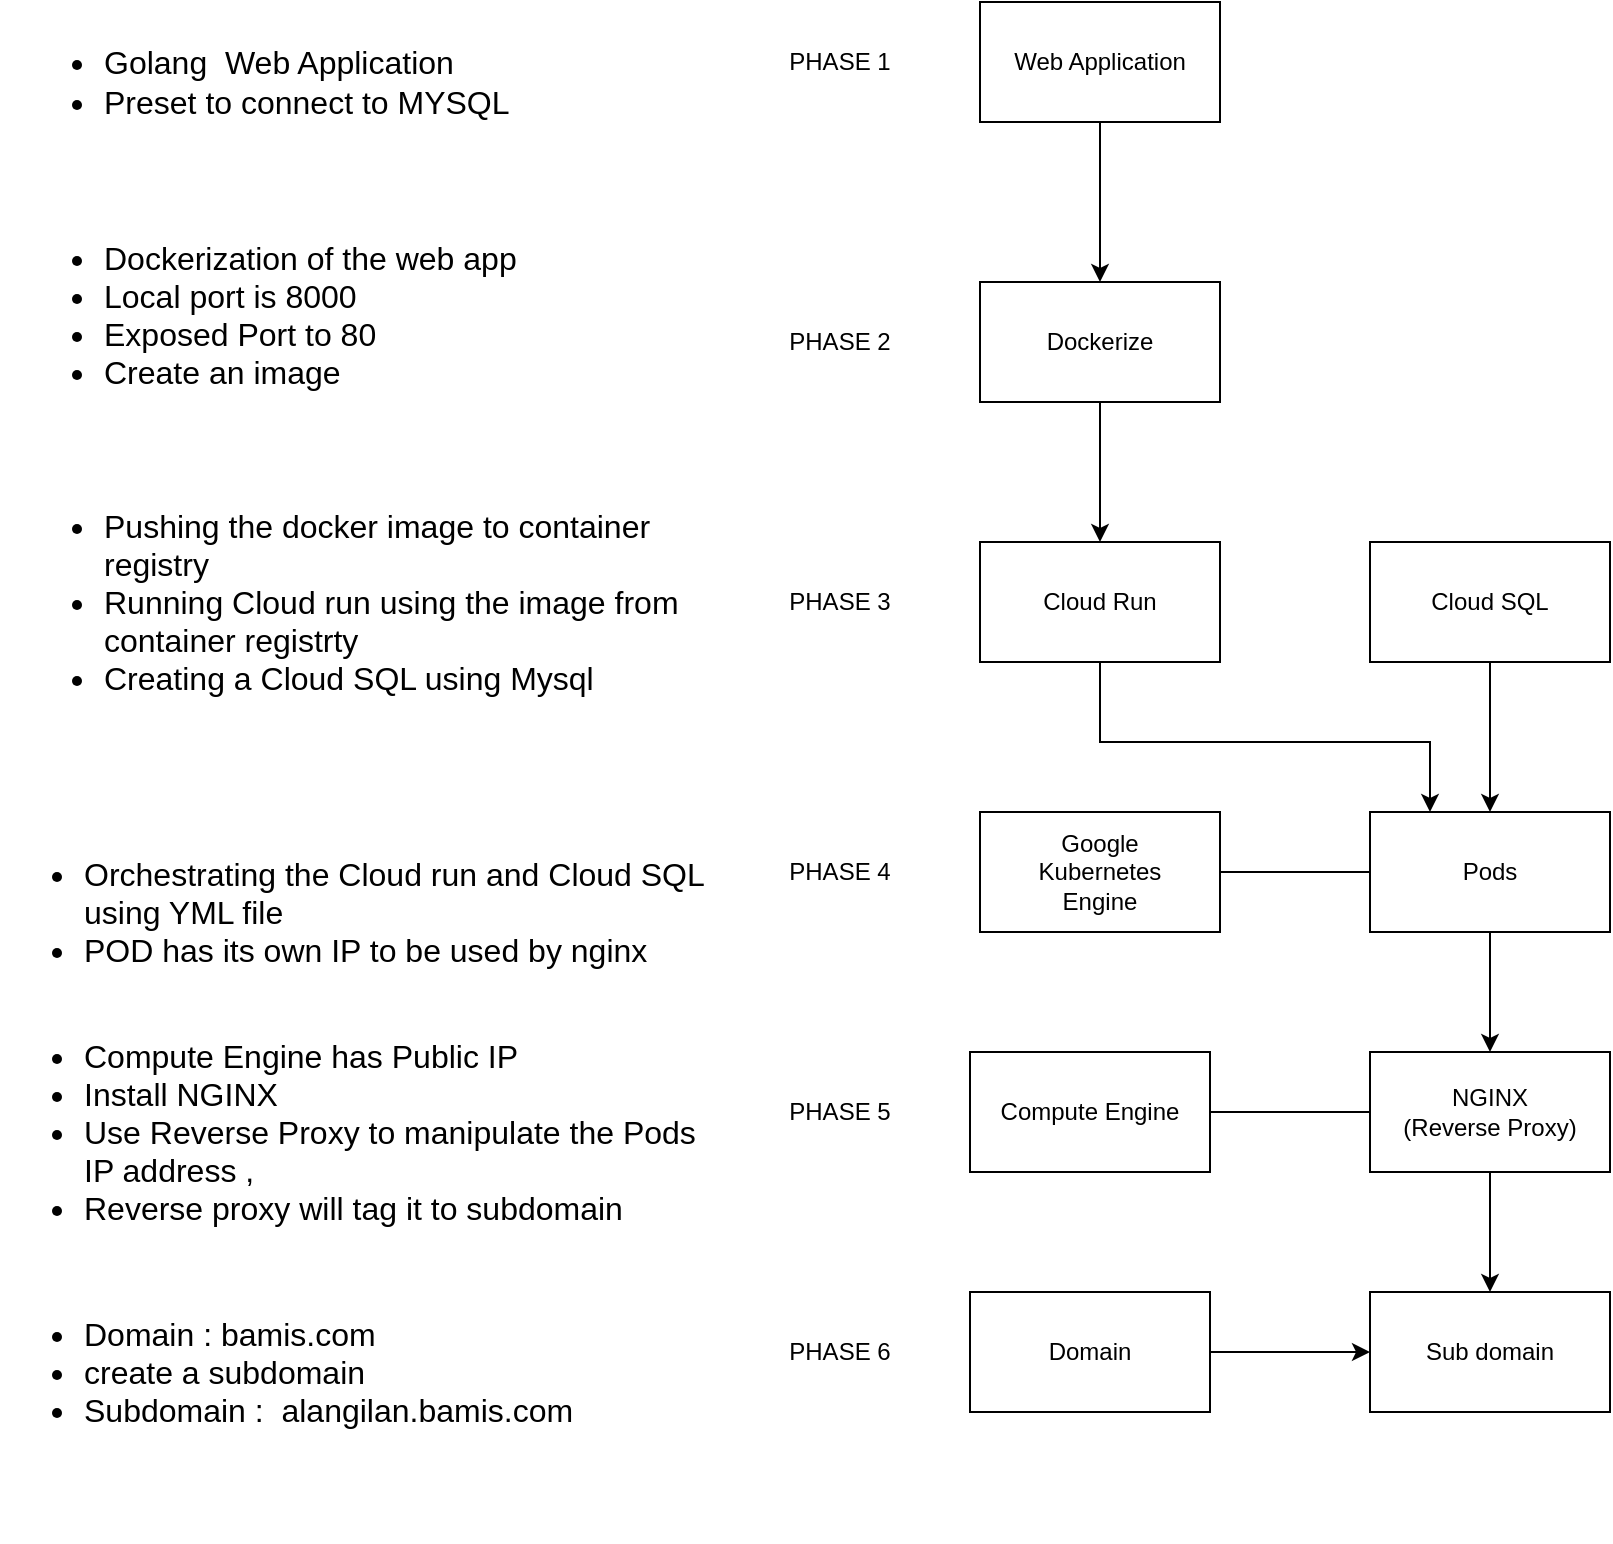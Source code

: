 <mxfile version="16.5.4" type="github"><diagram id="ygvby0qph9FE_mTNErXh" name="Page-1"><mxGraphModel dx="1778" dy="899" grid="1" gridSize="10" guides="1" tooltips="1" connect="1" arrows="1" fold="1" page="1" pageScale="1" pageWidth="850" pageHeight="1100" math="0" shadow="0"><root><mxCell id="0"/><mxCell id="1" parent="0"/><mxCell id="QM3RWtxVvKG1RLpIwM5B-56" style="edgeStyle=orthogonalEdgeStyle;rounded=0;orthogonalLoop=1;jettySize=auto;html=1;entryX=0.5;entryY=0;entryDx=0;entryDy=0;" edge="1" parent="1" source="QM3RWtxVvKG1RLpIwM5B-42" target="QM3RWtxVvKG1RLpIwM5B-47"><mxGeometry relative="1" as="geometry"/></mxCell><mxCell id="QM3RWtxVvKG1RLpIwM5B-42" value="Web Application" style="rounded=0;whiteSpace=wrap;html=1;" vertex="1" parent="1"><mxGeometry x="490" y="60" width="120" height="60" as="geometry"/></mxCell><mxCell id="QM3RWtxVvKG1RLpIwM5B-43" value="&lt;div&gt;PHASE 3&lt;/div&gt;" style="text;html=1;strokeColor=none;fillColor=none;align=center;verticalAlign=middle;whiteSpace=wrap;rounded=0;" vertex="1" parent="1"><mxGeometry x="390" y="345" width="60" height="30" as="geometry"/></mxCell><mxCell id="QM3RWtxVvKG1RLpIwM5B-44" value="&lt;div&gt;PHASE 2&lt;br&gt;&lt;/div&gt;" style="text;html=1;strokeColor=none;fillColor=none;align=center;verticalAlign=middle;whiteSpace=wrap;rounded=0;" vertex="1" parent="1"><mxGeometry x="390" y="215" width="60" height="30" as="geometry"/></mxCell><mxCell id="QM3RWtxVvKG1RLpIwM5B-45" value="&lt;div&gt;PHASE 1&lt;/div&gt;" style="text;html=1;strokeColor=none;fillColor=none;align=center;verticalAlign=middle;whiteSpace=wrap;rounded=0;" vertex="1" parent="1"><mxGeometry x="390" y="75" width="60" height="30" as="geometry"/></mxCell><mxCell id="QM3RWtxVvKG1RLpIwM5B-46" value="&lt;div&gt;PHASE 4&lt;/div&gt;" style="text;html=1;strokeColor=none;fillColor=none;align=center;verticalAlign=middle;whiteSpace=wrap;rounded=0;" vertex="1" parent="1"><mxGeometry x="390" y="480" width="60" height="30" as="geometry"/></mxCell><mxCell id="QM3RWtxVvKG1RLpIwM5B-57" style="edgeStyle=orthogonalEdgeStyle;rounded=0;orthogonalLoop=1;jettySize=auto;html=1;entryX=0.5;entryY=0;entryDx=0;entryDy=0;" edge="1" parent="1" source="QM3RWtxVvKG1RLpIwM5B-47" target="QM3RWtxVvKG1RLpIwM5B-49"><mxGeometry relative="1" as="geometry"/></mxCell><mxCell id="QM3RWtxVvKG1RLpIwM5B-47" value="Dockerize" style="rounded=0;whiteSpace=wrap;html=1;" vertex="1" parent="1"><mxGeometry x="490" y="200" width="120" height="60" as="geometry"/></mxCell><mxCell id="QM3RWtxVvKG1RLpIwM5B-61" style="edgeStyle=orthogonalEdgeStyle;rounded=0;orthogonalLoop=1;jettySize=auto;html=1;entryX=0;entryY=0.5;entryDx=0;entryDy=0;endArrow=none;endFill=0;" edge="1" parent="1" source="QM3RWtxVvKG1RLpIwM5B-48" target="QM3RWtxVvKG1RLpIwM5B-60"><mxGeometry relative="1" as="geometry"/></mxCell><mxCell id="QM3RWtxVvKG1RLpIwM5B-48" value="Google&lt;br&gt;&lt;div&gt;Kubernetes&lt;br&gt;Engine&lt;br&gt;&lt;/div&gt;" style="rounded=0;whiteSpace=wrap;html=1;" vertex="1" parent="1"><mxGeometry x="490" y="465" width="120" height="60" as="geometry"/></mxCell><mxCell id="QM3RWtxVvKG1RLpIwM5B-58" style="edgeStyle=orthogonalEdgeStyle;rounded=0;orthogonalLoop=1;jettySize=auto;html=1;entryX=0.25;entryY=0;entryDx=0;entryDy=0;" edge="1" parent="1" source="QM3RWtxVvKG1RLpIwM5B-49" target="QM3RWtxVvKG1RLpIwM5B-60"><mxGeometry relative="1" as="geometry"><mxPoint x="715" y="460" as="targetPoint"/><Array as="points"><mxPoint x="550" y="430"/><mxPoint x="715" y="430"/></Array></mxGeometry></mxCell><mxCell id="QM3RWtxVvKG1RLpIwM5B-49" value="Cloud Run" style="rounded=0;whiteSpace=wrap;html=1;" vertex="1" parent="1"><mxGeometry x="490" y="330" width="120" height="60" as="geometry"/></mxCell><mxCell id="QM3RWtxVvKG1RLpIwM5B-59" style="edgeStyle=orthogonalEdgeStyle;rounded=0;orthogonalLoop=1;jettySize=auto;html=1;entryX=0.5;entryY=0;entryDx=0;entryDy=0;" edge="1" parent="1" source="QM3RWtxVvKG1RLpIwM5B-50" target="QM3RWtxVvKG1RLpIwM5B-60"><mxGeometry relative="1" as="geometry"><Array as="points"><mxPoint x="745" y="410"/><mxPoint x="745" y="410"/></Array></mxGeometry></mxCell><mxCell id="QM3RWtxVvKG1RLpIwM5B-50" value="Cloud SQL" style="rounded=0;whiteSpace=wrap;html=1;" vertex="1" parent="1"><mxGeometry x="685" y="330" width="120" height="60" as="geometry"/></mxCell><mxCell id="QM3RWtxVvKG1RLpIwM5B-51" value="&lt;div&gt;PHASE 5&lt;br&gt;&lt;/div&gt;" style="text;html=1;strokeColor=none;fillColor=none;align=center;verticalAlign=middle;whiteSpace=wrap;rounded=0;" vertex="1" parent="1"><mxGeometry x="390" y="600" width="60" height="30" as="geometry"/></mxCell><mxCell id="QM3RWtxVvKG1RLpIwM5B-63" style="edgeStyle=orthogonalEdgeStyle;rounded=0;orthogonalLoop=1;jettySize=auto;html=1;" edge="1" parent="1" source="QM3RWtxVvKG1RLpIwM5B-52" target="QM3RWtxVvKG1RLpIwM5B-54"><mxGeometry relative="1" as="geometry"/></mxCell><mxCell id="QM3RWtxVvKG1RLpIwM5B-52" value="&lt;div&gt;Compute Engine&lt;/div&gt;" style="rounded=0;whiteSpace=wrap;html=1;" vertex="1" parent="1"><mxGeometry x="485" y="585" width="120" height="60" as="geometry"/></mxCell><mxCell id="QM3RWtxVvKG1RLpIwM5B-53" value="&lt;div&gt;PHASE 6&lt;br&gt;&lt;/div&gt;" style="text;html=1;strokeColor=none;fillColor=none;align=center;verticalAlign=middle;whiteSpace=wrap;rounded=0;" vertex="1" parent="1"><mxGeometry x="390" y="720" width="60" height="30" as="geometry"/></mxCell><mxCell id="QM3RWtxVvKG1RLpIwM5B-54" value="Sub domain" style="rounded=0;whiteSpace=wrap;html=1;" vertex="1" parent="1"><mxGeometry x="685" y="705" width="120" height="60" as="geometry"/></mxCell><mxCell id="QM3RWtxVvKG1RLpIwM5B-66" style="edgeStyle=orthogonalEdgeStyle;rounded=0;orthogonalLoop=1;jettySize=auto;html=1;entryX=0.5;entryY=0;entryDx=0;entryDy=0;endArrow=classic;endFill=1;" edge="1" parent="1" source="QM3RWtxVvKG1RLpIwM5B-60" target="QM3RWtxVvKG1RLpIwM5B-64"><mxGeometry relative="1" as="geometry"/></mxCell><mxCell id="QM3RWtxVvKG1RLpIwM5B-60" value="Pods" style="rounded=0;whiteSpace=wrap;html=1;" vertex="1" parent="1"><mxGeometry x="685" y="465" width="120" height="60" as="geometry"/></mxCell><mxCell id="QM3RWtxVvKG1RLpIwM5B-64" value="&lt;div&gt;NGINX&lt;/div&gt;&lt;div&gt;(Reverse Proxy)&lt;br&gt;&lt;/div&gt;" style="rounded=0;whiteSpace=wrap;html=1;" vertex="1" parent="1"><mxGeometry x="685" y="585" width="120" height="60" as="geometry"/></mxCell><mxCell id="QM3RWtxVvKG1RLpIwM5B-68" style="edgeStyle=orthogonalEdgeStyle;rounded=0;orthogonalLoop=1;jettySize=auto;html=1;entryX=0;entryY=0.5;entryDx=0;entryDy=0;endArrow=classic;endFill=1;" edge="1" parent="1" source="QM3RWtxVvKG1RLpIwM5B-67" target="QM3RWtxVvKG1RLpIwM5B-54"><mxGeometry relative="1" as="geometry"/></mxCell><mxCell id="QM3RWtxVvKG1RLpIwM5B-67" value="Domain" style="rounded=0;whiteSpace=wrap;html=1;" vertex="1" parent="1"><mxGeometry x="485" y="705" width="120" height="60" as="geometry"/></mxCell><mxCell id="QM3RWtxVvKG1RLpIwM5B-70" value="&lt;ul style=&quot;font-size: 16px&quot;&gt;&lt;li&gt;&lt;font style=&quot;font-size: 16px&quot;&gt;Golang&amp;nbsp; Web Application&lt;/font&gt;&lt;/li&gt;&lt;li&gt;&lt;font style=&quot;font-size: 16px&quot;&gt;Preset to connect to MYSQL&lt;br&gt;&lt;/font&gt;&lt;/li&gt;&lt;/ul&gt;" style="text;strokeColor=none;fillColor=none;html=1;whiteSpace=wrap;verticalAlign=middle;overflow=hidden;" vertex="1" parent="1"><mxGeometry x="10" y="60" width="360" height="80" as="geometry"/></mxCell><mxCell id="QM3RWtxVvKG1RLpIwM5B-71" value="&lt;ul style=&quot;font-size: 16px&quot;&gt;&lt;li&gt;Dockerization of the web app&lt;/li&gt;&lt;li&gt;Local port is 8000&lt;/li&gt;&lt;li&gt;Exposed Port to 80&lt;/li&gt;&lt;li&gt;Create an image&lt;/li&gt;&lt;/ul&gt;" style="text;strokeColor=none;fillColor=none;html=1;whiteSpace=wrap;verticalAlign=middle;overflow=hidden;" vertex="1" parent="1"><mxGeometry x="10" y="160" width="360" height="110" as="geometry"/></mxCell><mxCell id="QM3RWtxVvKG1RLpIwM5B-72" value="&lt;ul style=&quot;font-size: 16px&quot;&gt;&lt;li&gt;Pushing the docker image to container registry&lt;/li&gt;&lt;li&gt;Running Cloud run using the image from container registrty&lt;/li&gt;&lt;li&gt;Creating a Cloud SQL using Mysql&lt;br&gt;&lt;/li&gt;&lt;/ul&gt;" style="text;strokeColor=none;fillColor=none;html=1;whiteSpace=wrap;verticalAlign=middle;overflow=hidden;" vertex="1" parent="1"><mxGeometry x="10" y="275" width="360" height="170" as="geometry"/></mxCell><mxCell id="QM3RWtxVvKG1RLpIwM5B-73" value="&lt;ul style=&quot;font-size: 16px&quot;&gt;&lt;li&gt;Orchestrating the Cloud run and Cloud SQL using YML file&lt;/li&gt;&lt;li&gt;POD has its own IP to be used by nginx&lt;br&gt;&lt;/li&gt;&lt;/ul&gt;" style="text;strokeColor=none;fillColor=none;html=1;whiteSpace=wrap;verticalAlign=middle;overflow=hidden;" vertex="1" parent="1"><mxGeometry y="430" width="360" height="170" as="geometry"/></mxCell><mxCell id="QM3RWtxVvKG1RLpIwM5B-74" value="&lt;ul style=&quot;font-size: 16px&quot;&gt;&lt;li&gt;Compute Engine has Public IP&lt;/li&gt;&lt;li&gt;Install NGINX &lt;br&gt;&lt;/li&gt;&lt;li&gt;Use Reverse Proxy to manipulate the Pods IP address , &lt;br&gt;&lt;/li&gt;&lt;li&gt;Reverse proxy will tag it to subdomain&lt;br&gt;&lt;/li&gt;&lt;/ul&gt;" style="text;strokeColor=none;fillColor=none;html=1;whiteSpace=wrap;verticalAlign=middle;overflow=hidden;" vertex="1" parent="1"><mxGeometry y="540" width="360" height="170" as="geometry"/></mxCell><mxCell id="QM3RWtxVvKG1RLpIwM5B-75" value="&lt;ul style=&quot;font-size: 16px&quot;&gt;&lt;li&gt;Domain : bamis.com&lt;/li&gt;&lt;li&gt;create a subdomain&lt;br&gt;&lt;/li&gt;&lt;li&gt;Subdomain :&amp;nbsp; alangilan.bamis.com&lt;/li&gt;&lt;/ul&gt;" style="text;strokeColor=none;fillColor=none;html=1;whiteSpace=wrap;verticalAlign=middle;overflow=hidden;" vertex="1" parent="1"><mxGeometry y="660" width="360" height="170" as="geometry"/></mxCell></root></mxGraphModel></diagram></mxfile>